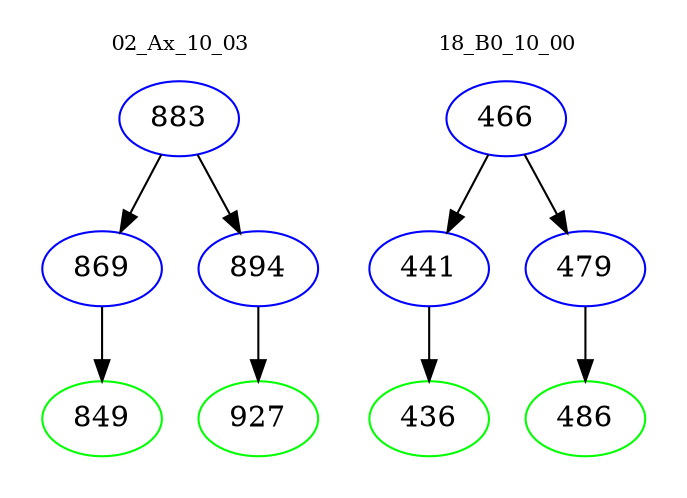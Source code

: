 digraph{
subgraph cluster_0 {
color = white
label = "02_Ax_10_03";
fontsize=10;
T0_883 [label="883", color="blue"]
T0_883 -> T0_869 [color="black"]
T0_869 [label="869", color="blue"]
T0_869 -> T0_849 [color="black"]
T0_849 [label="849", color="green"]
T0_883 -> T0_894 [color="black"]
T0_894 [label="894", color="blue"]
T0_894 -> T0_927 [color="black"]
T0_927 [label="927", color="green"]
}
subgraph cluster_1 {
color = white
label = "18_B0_10_00";
fontsize=10;
T1_466 [label="466", color="blue"]
T1_466 -> T1_441 [color="black"]
T1_441 [label="441", color="blue"]
T1_441 -> T1_436 [color="black"]
T1_436 [label="436", color="green"]
T1_466 -> T1_479 [color="black"]
T1_479 [label="479", color="blue"]
T1_479 -> T1_486 [color="black"]
T1_486 [label="486", color="green"]
}
}
